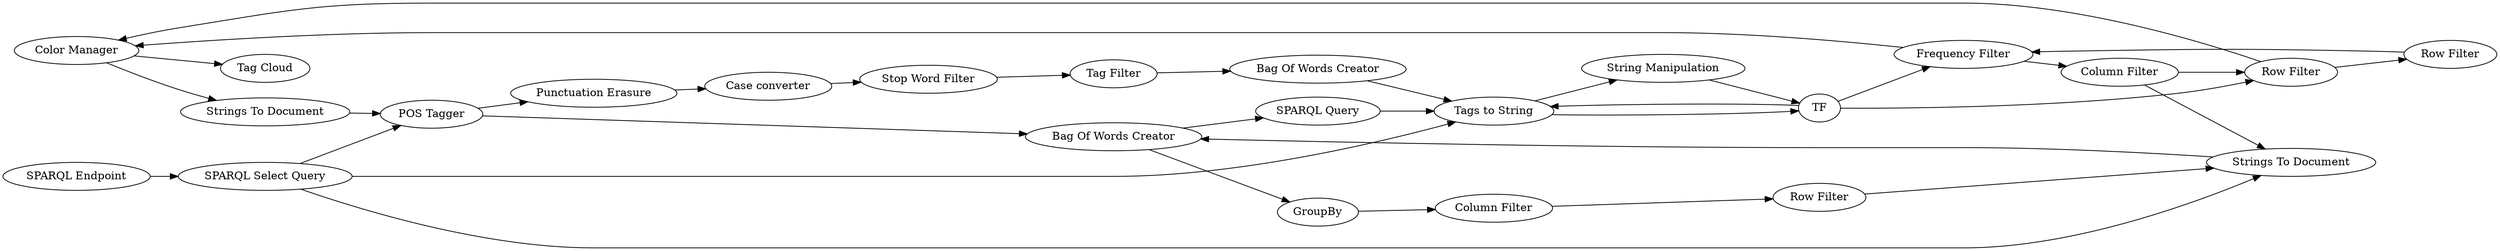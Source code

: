 digraph {
	27 -> 85
	20 -> 21
	21 -> 23
	93 -> 94
	21 -> 19
	23 -> 24
	21 -> 25
	25 -> 22
	83 -> 84
	19 -> 21
	79 -> 78
	24 -> 92
	22 -> 23
	94 -> 19
	99 -> 17
	17 -> 92
	92 -> 93
	17 -> 86
	87 -> 83
	27 -> 100
	84 -> 19
	89 -> 91
	85 -> 86
	86 -> 79
	24 -> 25
	23 -> 27
	78 -> 87
	19 -> 20
	86 -> 93
	17 -> 19
	91 -> 90
	25 -> 27
	93 -> 89
	90 -> 92
	91 [label="Column Filter"]
	27 [label="Color Manager"]
	79 [label="Punctuation Erasure"]
	89 [label=GroupBy]
	21 [label=TF]
	17 [label="SPARQL Select Query"]
	19 [label="Tags to String"]
	78 [label="Case converter"]
	24 [label="Column Filter"]
	92 [label="Strings To Document"]
	84 [label="Bag Of Words Creator"]
	25 [label="Row Filter"]
	85 [label="Strings To Document"]
	86 [label="POS Tagger"]
	90 [label="Row Filter"]
	22 [label="Row Filter"]
	87 [label="Stop Word Filter"]
	23 [label="Frequency Filter"]
	93 [label="Bag Of Words Creator"]
	100 [label="Tag Cloud"]
	83 [label="Tag Filter"]
	94 [label="SPARQL Query"]
	99 [label="SPARQL Endpoint"]
	20 [label="String Manipulation"]
	rankdir=LR
}
